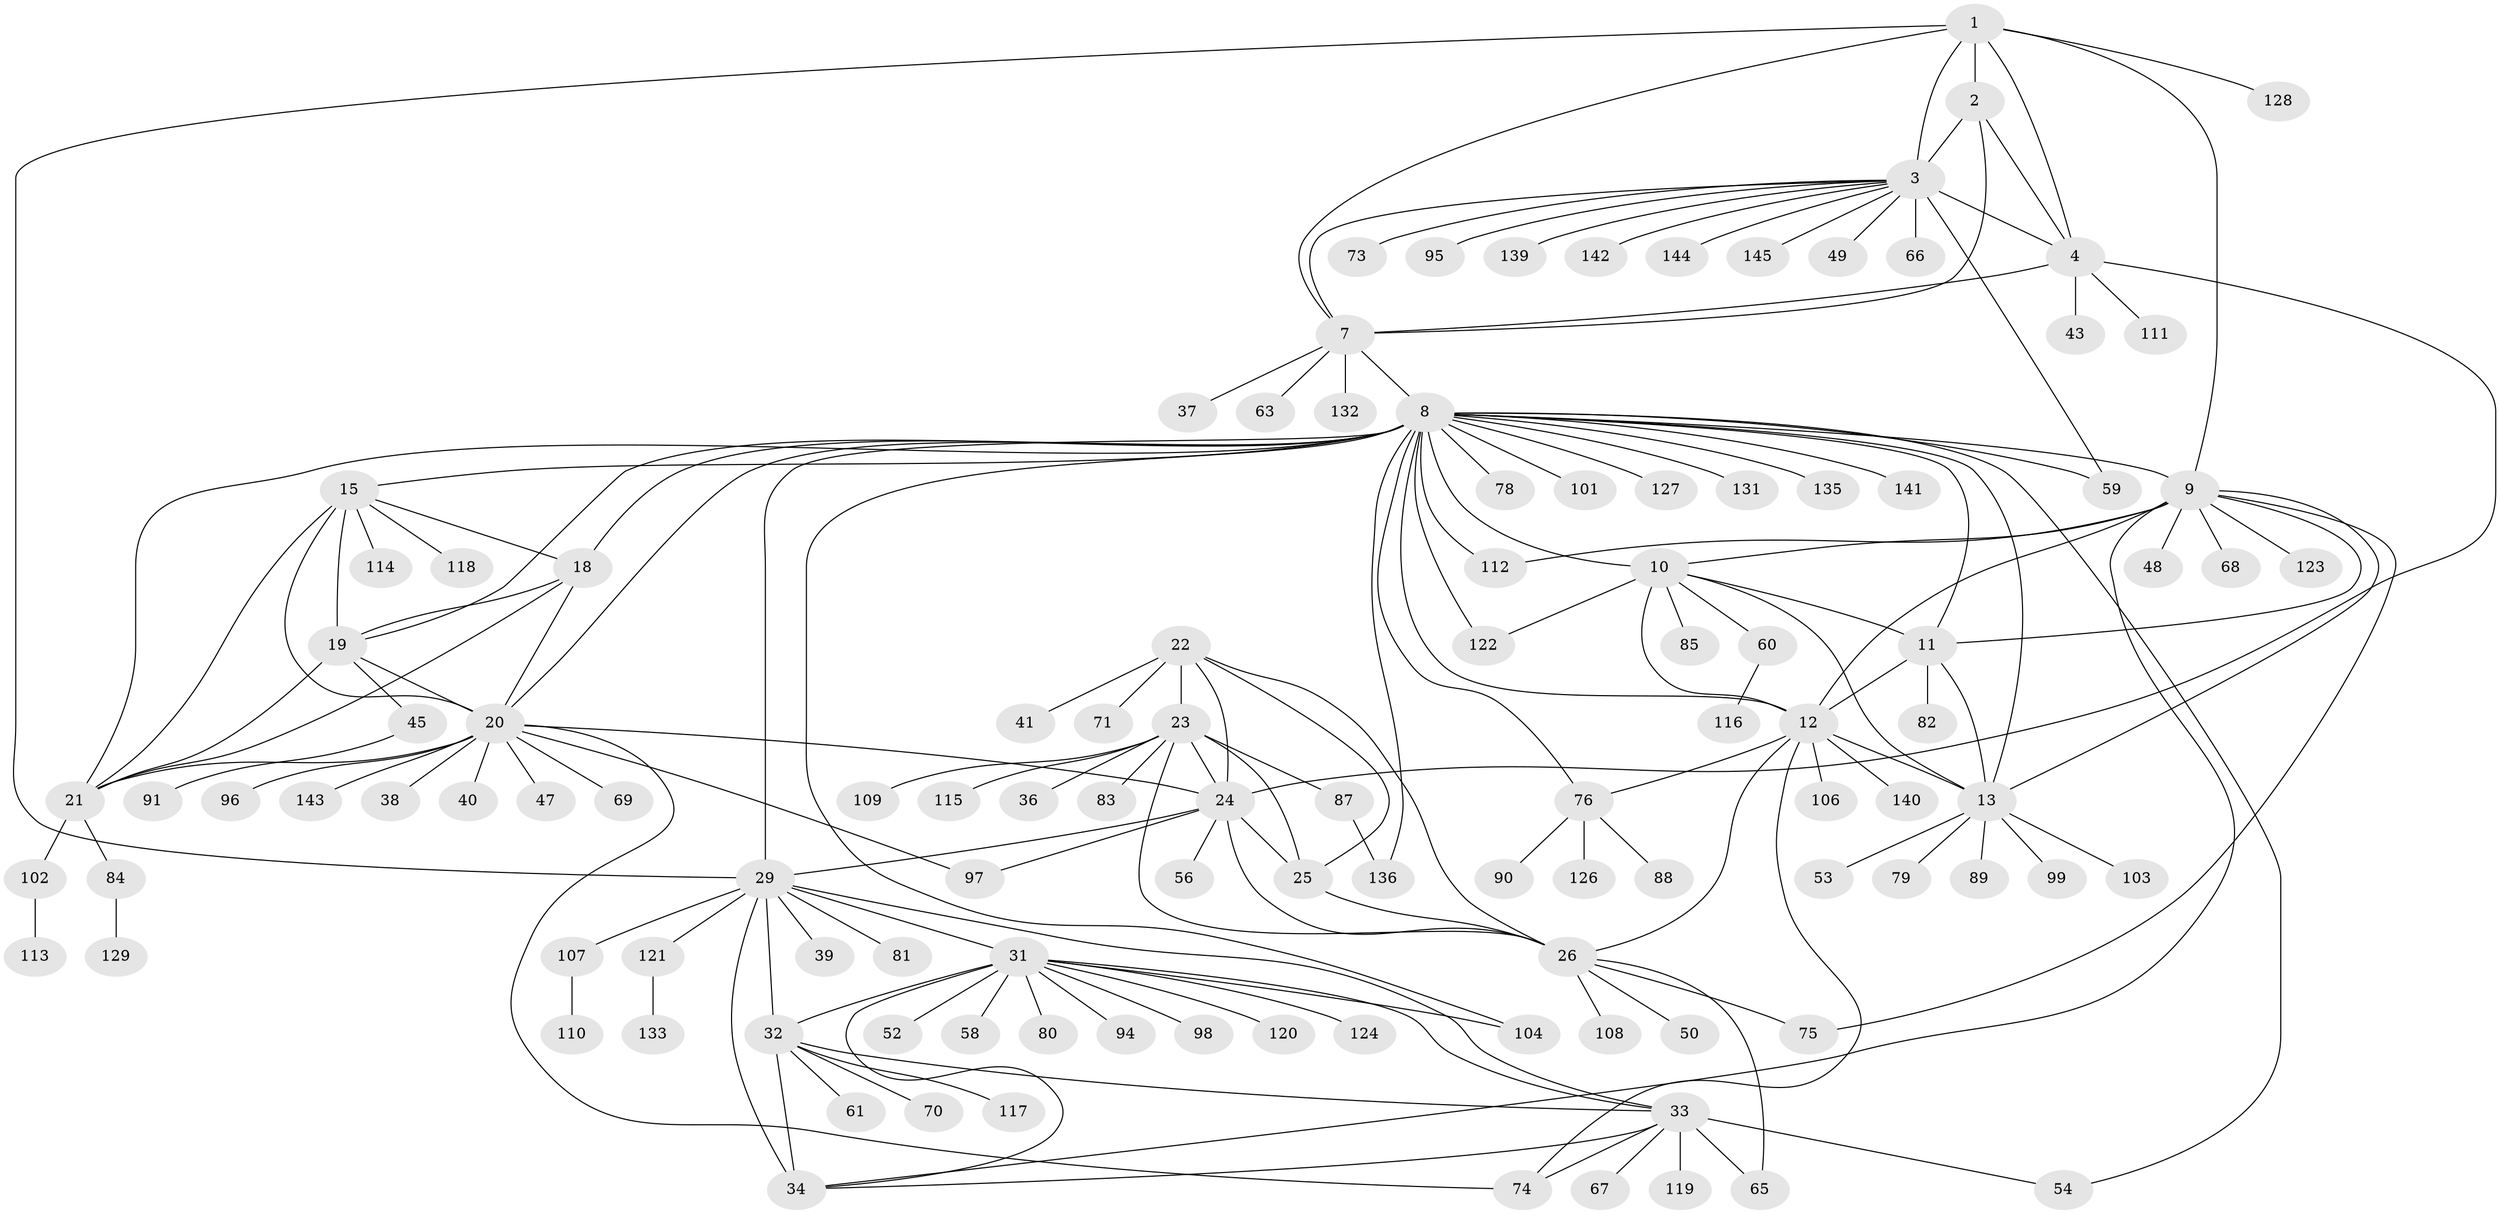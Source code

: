 // original degree distribution, {10: 0.027586206896551724, 6: 0.041379310344827586, 9: 0.05517241379310345, 12: 0.020689655172413793, 11: 0.020689655172413793, 14: 0.006896551724137931, 7: 0.020689655172413793, 8: 0.034482758620689655, 23: 0.006896551724137931, 15: 0.006896551724137931, 1: 0.5379310344827586, 2: 0.18620689655172415, 3: 0.020689655172413793, 4: 0.006896551724137931, 5: 0.006896551724137931}
// Generated by graph-tools (version 1.1) at 2025/42/03/06/25 10:42:11]
// undirected, 116 vertices, 171 edges
graph export_dot {
graph [start="1"]
  node [color=gray90,style=filled];
  1 [super="+55"];
  2;
  3 [super="+6"];
  4 [super="+5"];
  7 [super="+62"];
  8 [super="+16"];
  9 [super="+44"];
  10 [super="+77"];
  11;
  12 [super="+14"];
  13 [super="+51"];
  15 [super="+17"];
  18;
  19;
  20 [super="+130"];
  21 [super="+92"];
  22 [super="+46"];
  23 [super="+27"];
  24 [super="+28"];
  25;
  26 [super="+72"];
  29 [super="+30"];
  31 [super="+64"];
  32 [super="+57"];
  33 [super="+42"];
  34 [super="+35"];
  36;
  37;
  38;
  39;
  40;
  41;
  43 [super="+105"];
  45 [super="+100"];
  47;
  48;
  49;
  50;
  52;
  53 [super="+125"];
  54;
  56;
  58;
  59;
  60;
  61;
  63;
  65;
  66;
  67;
  68;
  69 [super="+86"];
  70;
  71 [super="+134"];
  73;
  74 [super="+93"];
  75;
  76;
  78;
  79;
  80;
  81;
  82;
  83;
  84;
  85;
  87;
  88;
  89;
  90;
  91;
  94;
  95;
  96;
  97;
  98;
  99;
  101;
  102;
  103;
  104;
  106;
  107;
  108;
  109;
  110;
  111;
  112;
  113;
  114;
  115;
  116;
  117;
  118;
  119;
  120;
  121;
  122;
  123;
  124;
  126;
  127 [super="+137"];
  128;
  129;
  131;
  132;
  133 [super="+138"];
  135;
  136;
  139;
  140;
  141;
  142;
  143;
  144;
  145;
  1 -- 2;
  1 -- 3 [weight=2];
  1 -- 4 [weight=2];
  1 -- 7;
  1 -- 9;
  1 -- 128;
  1 -- 29;
  2 -- 3 [weight=2];
  2 -- 4 [weight=2];
  2 -- 7;
  3 -- 4 [weight=4];
  3 -- 7 [weight=2];
  3 -- 66;
  3 -- 144;
  3 -- 145;
  3 -- 73;
  3 -- 139;
  3 -- 142;
  3 -- 49;
  3 -- 59;
  3 -- 95;
  4 -- 7 [weight=2];
  4 -- 43;
  4 -- 111;
  4 -- 24;
  7 -- 37;
  7 -- 63;
  7 -- 132;
  7 -- 8 [weight=2];
  8 -- 9;
  8 -- 10 [weight=2];
  8 -- 11;
  8 -- 12 [weight=2];
  8 -- 13;
  8 -- 127;
  8 -- 131 [weight=2];
  8 -- 135;
  8 -- 136;
  8 -- 76;
  8 -- 141;
  8 -- 15 [weight=2];
  8 -- 78;
  8 -- 18;
  8 -- 19;
  8 -- 20;
  8 -- 21;
  8 -- 101;
  8 -- 104;
  8 -- 112;
  8 -- 54;
  8 -- 122;
  8 -- 59;
  8 -- 29;
  9 -- 10;
  9 -- 11;
  9 -- 12 [weight=2];
  9 -- 13;
  9 -- 34;
  9 -- 48;
  9 -- 68;
  9 -- 75;
  9 -- 112;
  9 -- 123;
  10 -- 11;
  10 -- 12 [weight=2];
  10 -- 13;
  10 -- 60;
  10 -- 85;
  10 -- 122;
  11 -- 12 [weight=2];
  11 -- 13;
  11 -- 82;
  12 -- 13 [weight=2];
  12 -- 76;
  12 -- 106;
  12 -- 140;
  12 -- 26;
  12 -- 74;
  13 -- 53;
  13 -- 79;
  13 -- 103;
  13 -- 89;
  13 -- 99;
  15 -- 18 [weight=2];
  15 -- 19 [weight=2];
  15 -- 20 [weight=2];
  15 -- 21 [weight=2];
  15 -- 114;
  15 -- 118;
  18 -- 19;
  18 -- 20;
  18 -- 21;
  19 -- 20;
  19 -- 21;
  19 -- 45;
  20 -- 21;
  20 -- 24;
  20 -- 38;
  20 -- 40;
  20 -- 47;
  20 -- 69;
  20 -- 74;
  20 -- 96;
  20 -- 97;
  20 -- 143;
  21 -- 84;
  21 -- 102;
  22 -- 23 [weight=2];
  22 -- 24 [weight=2];
  22 -- 25;
  22 -- 26;
  22 -- 41;
  22 -- 71;
  23 -- 24 [weight=4];
  23 -- 25 [weight=2];
  23 -- 26 [weight=2];
  23 -- 109;
  23 -- 115;
  23 -- 83;
  23 -- 36;
  23 -- 87;
  24 -- 25 [weight=2];
  24 -- 26 [weight=2];
  24 -- 56;
  24 -- 97;
  24 -- 29;
  25 -- 26;
  26 -- 50;
  26 -- 65;
  26 -- 75;
  26 -- 108;
  29 -- 31 [weight=2];
  29 -- 32 [weight=2];
  29 -- 33 [weight=2];
  29 -- 34 [weight=4];
  29 -- 39;
  29 -- 107;
  29 -- 81;
  29 -- 121;
  31 -- 32;
  31 -- 33;
  31 -- 34 [weight=2];
  31 -- 52;
  31 -- 58;
  31 -- 80;
  31 -- 94;
  31 -- 104;
  31 -- 120;
  31 -- 98;
  31 -- 124;
  32 -- 33;
  32 -- 34 [weight=2];
  32 -- 61;
  32 -- 70;
  32 -- 117;
  33 -- 34 [weight=2];
  33 -- 54;
  33 -- 67;
  33 -- 74;
  33 -- 119;
  33 -- 65;
  45 -- 91;
  60 -- 116;
  76 -- 88;
  76 -- 90;
  76 -- 126;
  84 -- 129;
  87 -- 136;
  102 -- 113;
  107 -- 110;
  121 -- 133;
}

